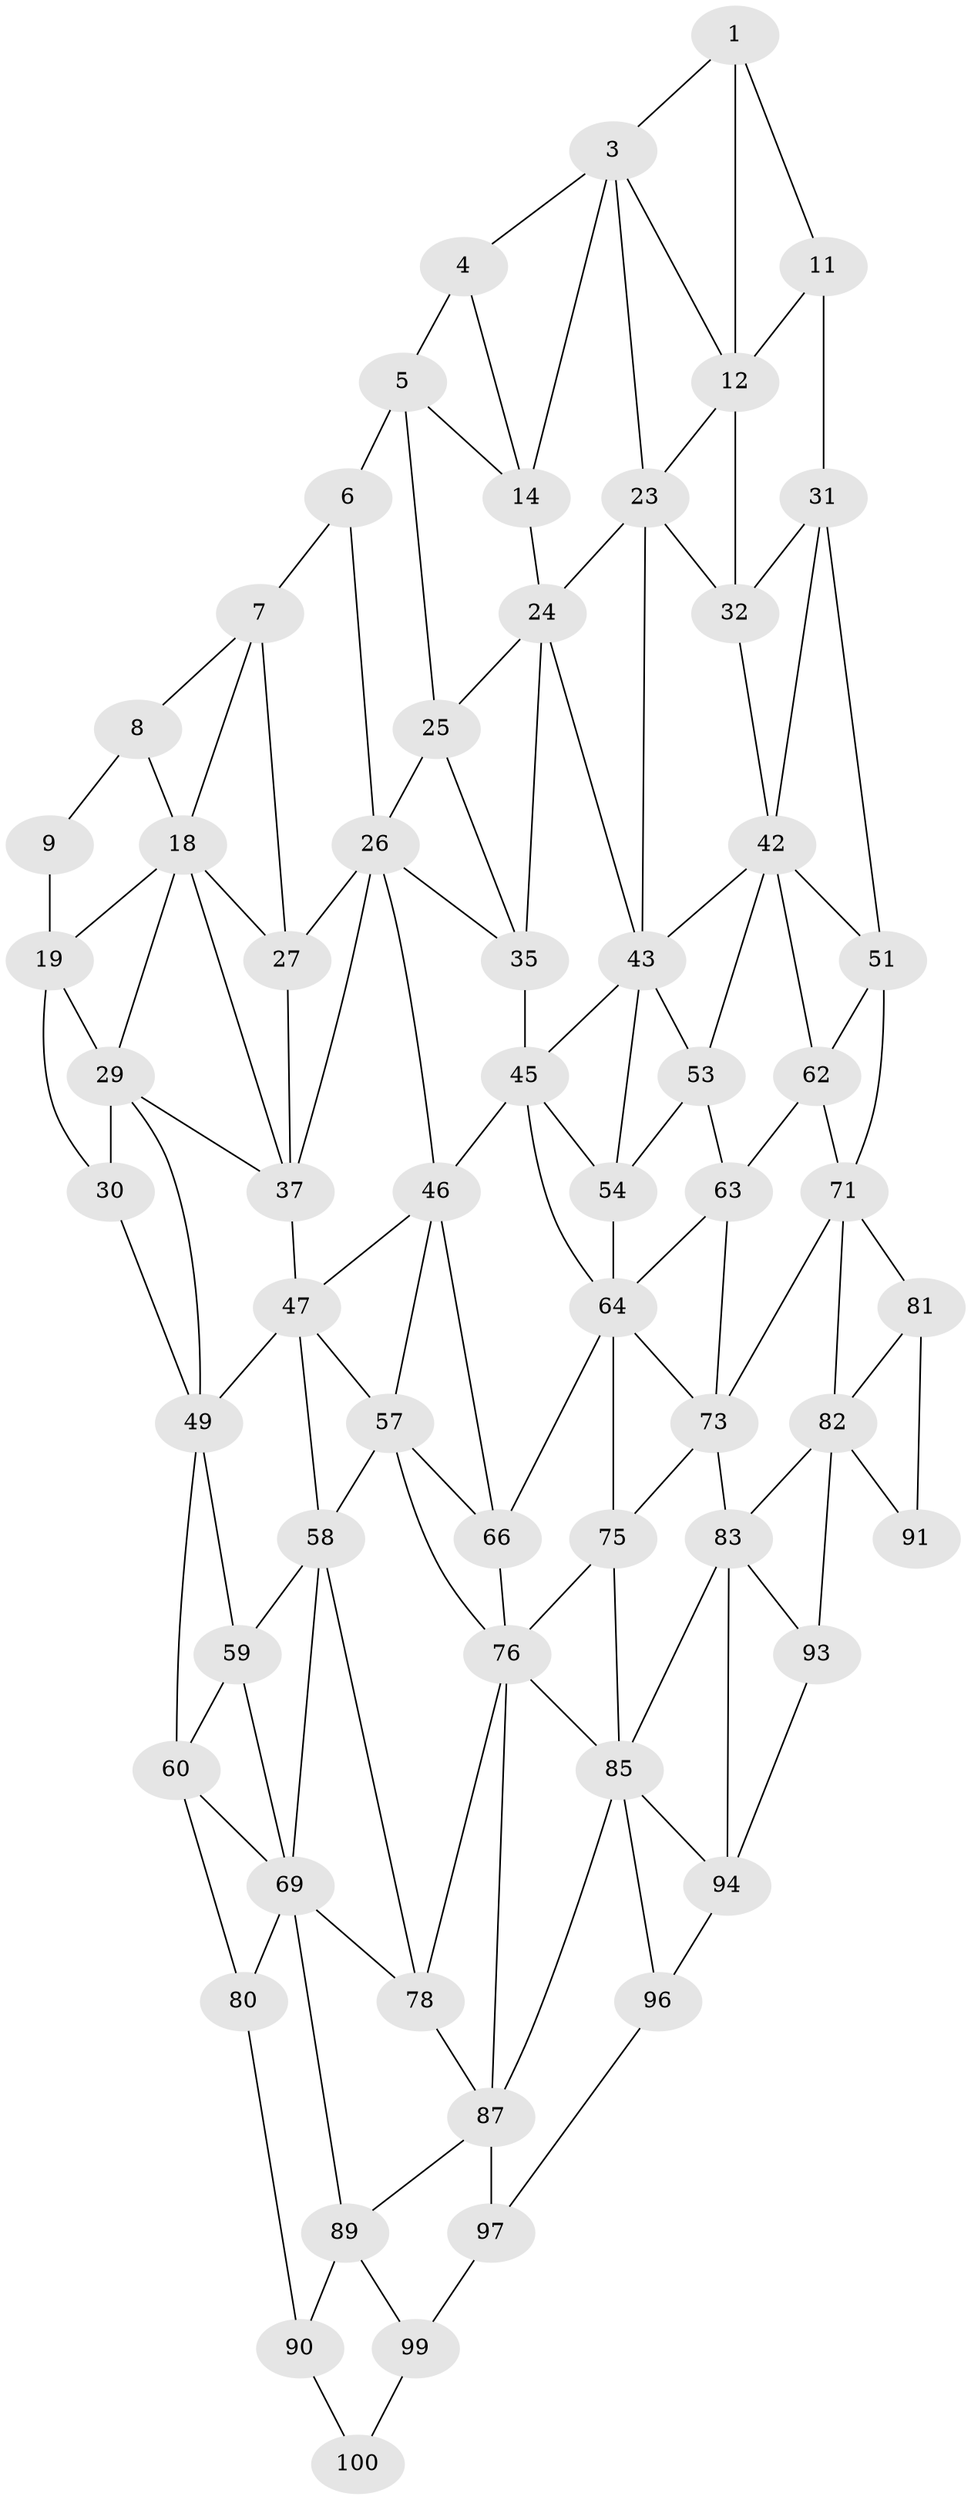 // original degree distribution, {2: 0.04, 3: 0.32, 4: 0.64}
// Generated by graph-tools (version 1.1) at 2025/38/02/21/25 10:38:57]
// undirected, 62 vertices, 131 edges
graph export_dot {
graph [start="1"]
  node [color=gray90,style=filled];
  1 [super="+2"];
  3 [super="+13"];
  4;
  5 [super="+15"];
  6 [super="+16"];
  7 [super="+17"];
  8;
  9 [super="+10"];
  11 [super="+21"];
  12 [super="+22"];
  14;
  18 [super="+28"];
  19 [super="+20"];
  23 [super="+33"];
  24 [super="+34"];
  25;
  26 [super="+36"];
  27;
  29 [super="+39"];
  30 [super="+40"];
  31 [super="+41"];
  32;
  35;
  37 [super="+38"];
  42 [super="+52"];
  43 [super="+44"];
  45 [super="+55"];
  46 [super="+56"];
  47 [super="+48"];
  49 [super="+50"];
  51 [super="+61"];
  53;
  54;
  57 [super="+67"];
  58 [super="+68"];
  59;
  60 [super="+70"];
  62;
  63;
  64 [super="+65"];
  66;
  69 [super="+79"];
  71 [super="+72"];
  73 [super="+74"];
  75;
  76 [super="+77"];
  78;
  80;
  81;
  82 [super="+92"];
  83 [super="+84"];
  85 [super="+86"];
  87 [super="+88"];
  89;
  90;
  91;
  93;
  94 [super="+95"];
  96;
  97 [super="+98"];
  99;
  100;
  1 -- 11;
  1 -- 3;
  1 -- 12;
  3 -- 4;
  3 -- 12;
  3 -- 14;
  3 -- 23;
  4 -- 14;
  4 -- 5;
  5 -- 6 [weight=2];
  5 -- 25;
  5 -- 14;
  6 -- 7 [weight=2];
  6 -- 26;
  7 -- 8;
  7 -- 18;
  7 -- 27;
  8 -- 18;
  8 -- 9;
  9 -- 19 [weight=2];
  11 -- 12 [weight=2];
  11 -- 31;
  12 -- 32;
  12 -- 23;
  14 -- 24;
  18 -- 19;
  18 -- 29;
  18 -- 27;
  18 -- 37;
  19 -- 29;
  19 -- 30;
  23 -- 24 [weight=2];
  23 -- 32;
  23 -- 43;
  24 -- 25;
  24 -- 43;
  24 -- 35;
  25 -- 35;
  25 -- 26;
  26 -- 27;
  26 -- 35;
  26 -- 37;
  26 -- 46;
  27 -- 37;
  29 -- 30 [weight=2];
  29 -- 49;
  29 -- 37;
  30 -- 49;
  31 -- 32;
  31 -- 42;
  31 -- 51;
  32 -- 42;
  35 -- 45;
  37 -- 47 [weight=2];
  42 -- 43;
  42 -- 51;
  42 -- 53;
  42 -- 62;
  43 -- 53;
  43 -- 45;
  43 -- 54;
  45 -- 46 [weight=2];
  45 -- 54;
  45 -- 64;
  46 -- 47;
  46 -- 57;
  46 -- 66;
  47 -- 57;
  47 -- 49;
  47 -- 58;
  49 -- 59;
  49 -- 60;
  51 -- 62;
  51 -- 71;
  53 -- 63;
  53 -- 54;
  54 -- 64;
  57 -- 58 [weight=2];
  57 -- 66;
  57 -- 76;
  58 -- 59;
  58 -- 69;
  58 -- 78;
  59 -- 69;
  59 -- 60;
  60 -- 80;
  60 -- 69;
  62 -- 63;
  62 -- 71;
  63 -- 73;
  63 -- 64;
  64 -- 73;
  64 -- 66;
  64 -- 75;
  66 -- 76;
  69 -- 80;
  69 -- 89;
  69 -- 78;
  71 -- 81;
  71 -- 73;
  71 -- 82;
  73 -- 83 [weight=2];
  73 -- 75;
  75 -- 85;
  75 -- 76;
  76 -- 78;
  76 -- 87;
  76 -- 85;
  78 -- 87;
  80 -- 90;
  81 -- 91;
  81 -- 82;
  82 -- 83;
  82 -- 91;
  82 -- 93;
  83 -- 93;
  83 -- 85;
  83 -- 94;
  85 -- 96;
  85 -- 87;
  85 -- 94;
  87 -- 97 [weight=2];
  87 -- 89;
  89 -- 99;
  89 -- 90;
  90 -- 100;
  93 -- 94;
  94 -- 96;
  96 -- 97;
  97 -- 99;
  99 -- 100;
}
